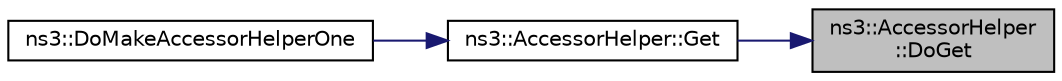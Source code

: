 digraph "ns3::AccessorHelper::DoGet"
{
 // LATEX_PDF_SIZE
  edge [fontname="Helvetica",fontsize="10",labelfontname="Helvetica",labelfontsize="10"];
  node [fontname="Helvetica",fontsize="10",shape=record];
  rankdir="RL";
  Node1 [label="ns3::AccessorHelper\l::DoGet",height=0.2,width=0.4,color="black", fillcolor="grey75", style="filled", fontcolor="black",tooltip="Getter implementation."];
  Node1 -> Node2 [dir="back",color="midnightblue",fontsize="10",style="solid",fontname="Helvetica"];
  Node2 [label="ns3::AccessorHelper::Get",height=0.2,width=0.4,color="black", fillcolor="white", style="filled",URL="$classns3_1_1_accessor_helper.html#a5ed997ddf35f92cc1a8d5451c895024f",tooltip="Get the value of the underlying member into the AttributeValue."];
  Node2 -> Node3 [dir="back",color="midnightblue",fontsize="10",style="solid",fontname="Helvetica"];
  Node3 [label="ns3::DoMakeAccessorHelperOne",height=0.2,width=0.4,color="black", fillcolor="white", style="filled",URL="$group__attributeimpl.html#ga11632080afdd3a467f3c97eca3f51c96",tooltip="DoMakeAccessorHelperOne specialization for member containers."];
}
